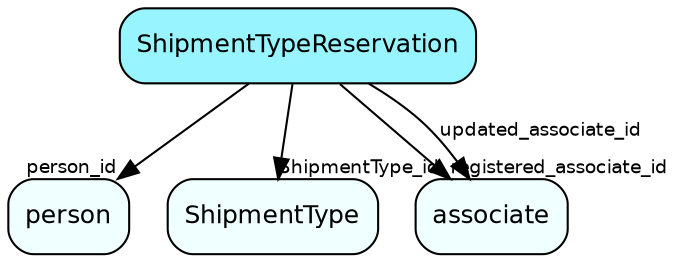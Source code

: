 digraph ShipmentTypeReservation  {
node [shape = box style="rounded, filled" fontname = "Helvetica" fontsize = "12" ]
edge [fontname = "Helvetica" fontsize = "9"]

ShipmentTypeReservation[fillcolor = "cadetblue1"]
person[fillcolor = "azure1"]
ShipmentType[fillcolor = "azure1"]
associate[fillcolor = "azure1"]
ShipmentTypeReservation -> person [headlabel = "person_id"]
ShipmentTypeReservation -> ShipmentType [headlabel = "ShipmentType_id"]
ShipmentTypeReservation -> associate [headlabel = "registered_associate_id"]
ShipmentTypeReservation -> associate [label = "updated_associate_id"]
}
